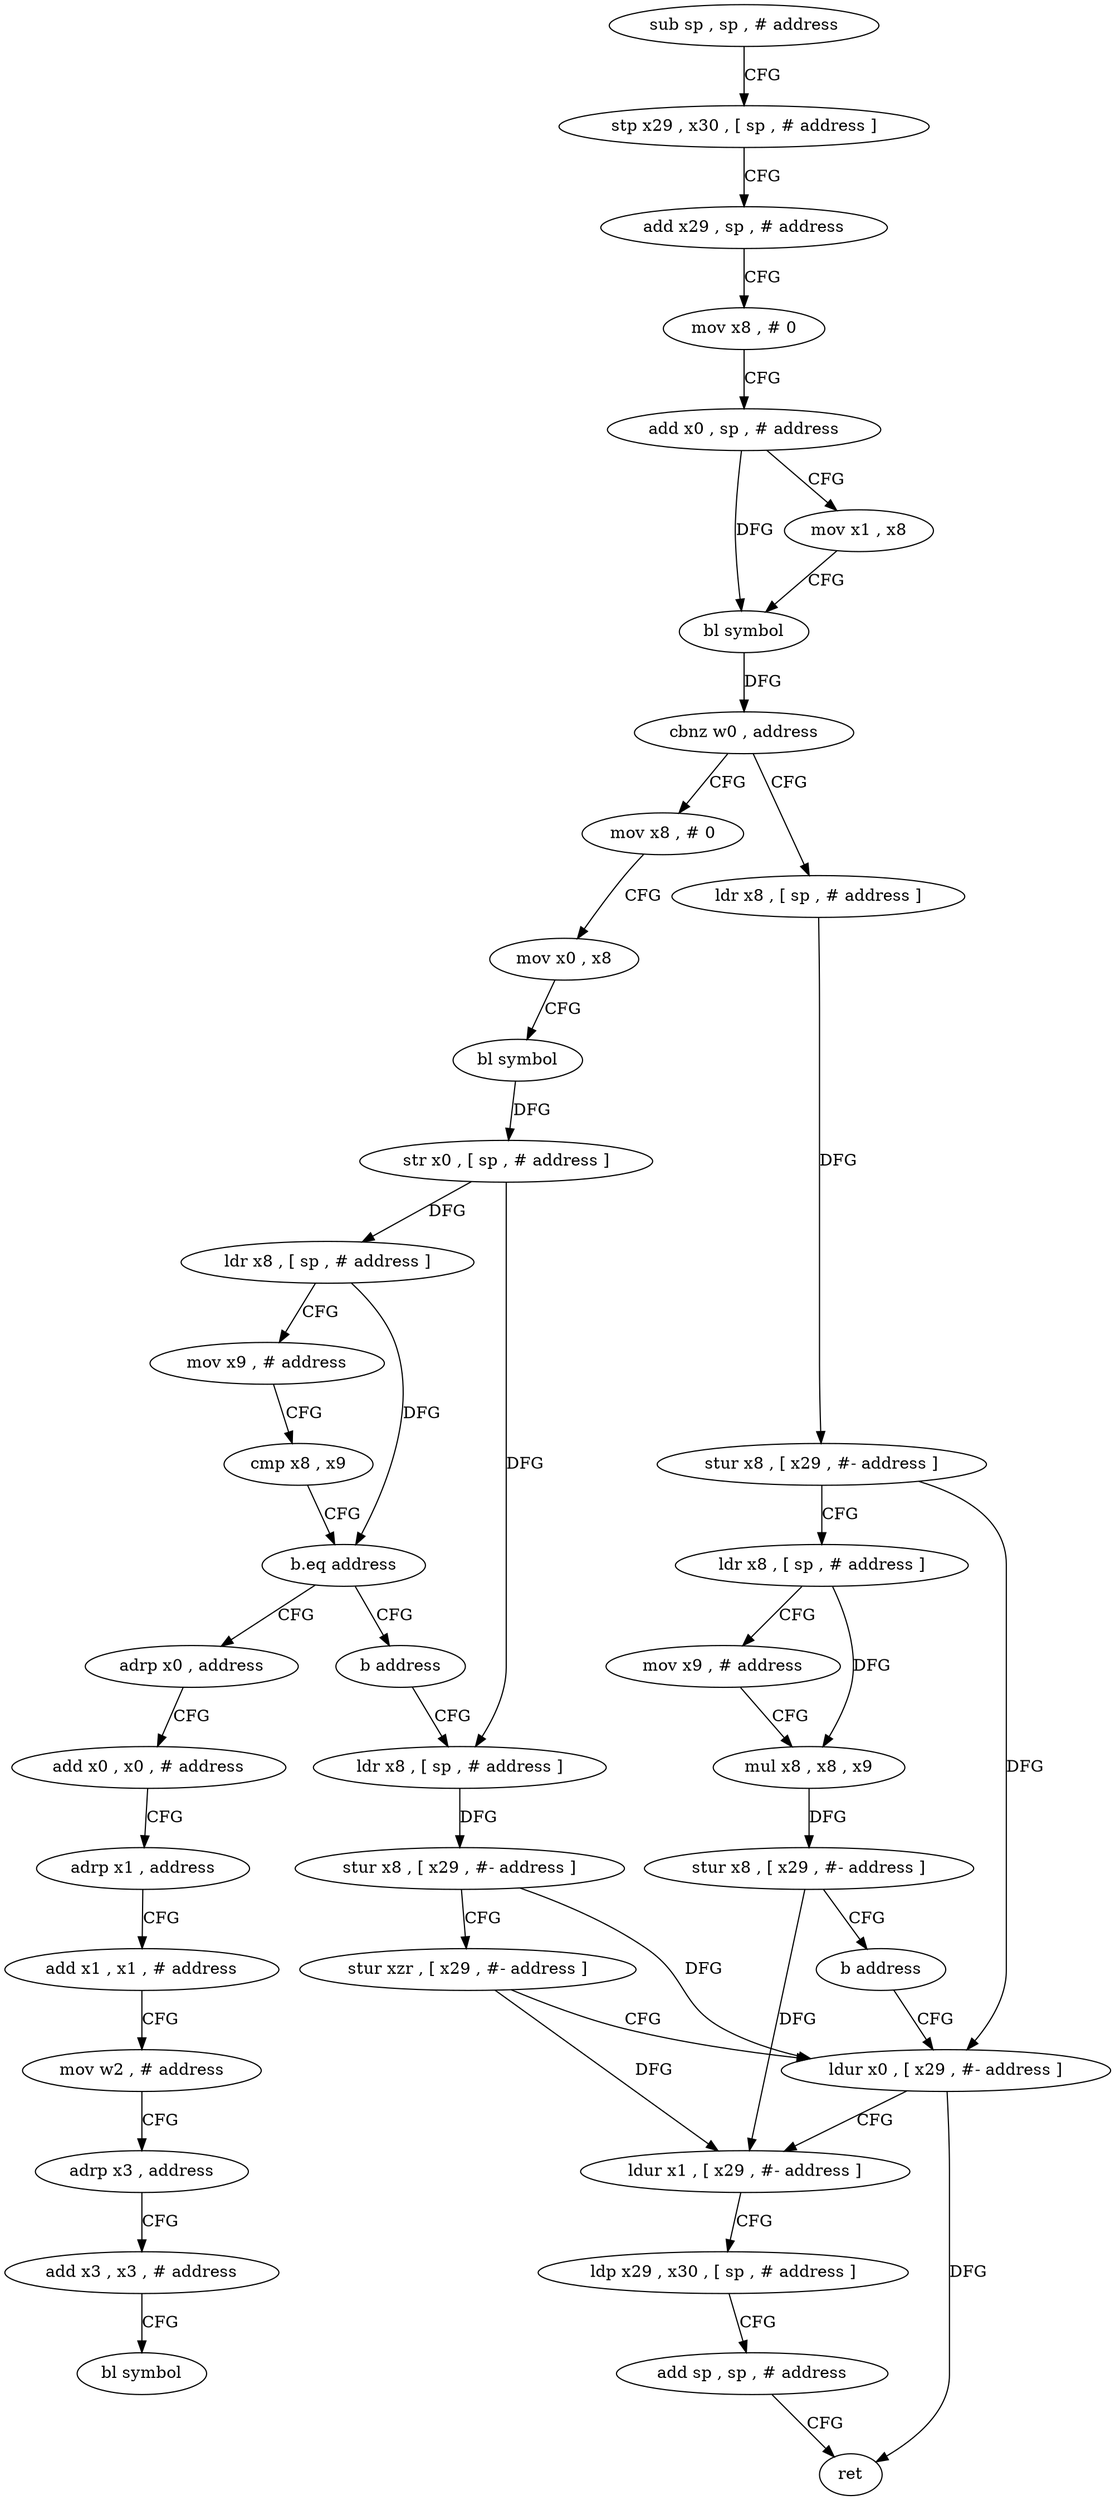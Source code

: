 digraph "func" {
"4250772" [label = "sub sp , sp , # address" ]
"4250776" [label = "stp x29 , x30 , [ sp , # address ]" ]
"4250780" [label = "add x29 , sp , # address" ]
"4250784" [label = "mov x8 , # 0" ]
"4250788" [label = "add x0 , sp , # address" ]
"4250792" [label = "mov x1 , x8" ]
"4250796" [label = "bl symbol" ]
"4250800" [label = "cbnz w0 , address" ]
"4250832" [label = "mov x8 , # 0" ]
"4250804" [label = "ldr x8 , [ sp , # address ]" ]
"4250836" [label = "mov x0 , x8" ]
"4250840" [label = "bl symbol" ]
"4250844" [label = "str x0 , [ sp , # address ]" ]
"4250848" [label = "ldr x8 , [ sp , # address ]" ]
"4250852" [label = "mov x9 , # address" ]
"4250856" [label = "cmp x8 , x9" ]
"4250860" [label = "b.eq address" ]
"4250868" [label = "adrp x0 , address" ]
"4250864" [label = "b address" ]
"4250808" [label = "stur x8 , [ x29 , #- address ]" ]
"4250812" [label = "ldr x8 , [ sp , # address ]" ]
"4250816" [label = "mov x9 , # address" ]
"4250820" [label = "mul x8 , x8 , x9" ]
"4250824" [label = "stur x8 , [ x29 , #- address ]" ]
"4250828" [label = "b address" ]
"4250912" [label = "ldur x0 , [ x29 , #- address ]" ]
"4250872" [label = "add x0 , x0 , # address" ]
"4250876" [label = "adrp x1 , address" ]
"4250880" [label = "add x1 , x1 , # address" ]
"4250884" [label = "mov w2 , # address" ]
"4250888" [label = "adrp x3 , address" ]
"4250892" [label = "add x3 , x3 , # address" ]
"4250896" [label = "bl symbol" ]
"4250900" [label = "ldr x8 , [ sp , # address ]" ]
"4250916" [label = "ldur x1 , [ x29 , #- address ]" ]
"4250920" [label = "ldp x29 , x30 , [ sp , # address ]" ]
"4250924" [label = "add sp , sp , # address" ]
"4250928" [label = "ret" ]
"4250904" [label = "stur x8 , [ x29 , #- address ]" ]
"4250908" [label = "stur xzr , [ x29 , #- address ]" ]
"4250772" -> "4250776" [ label = "CFG" ]
"4250776" -> "4250780" [ label = "CFG" ]
"4250780" -> "4250784" [ label = "CFG" ]
"4250784" -> "4250788" [ label = "CFG" ]
"4250788" -> "4250792" [ label = "CFG" ]
"4250788" -> "4250796" [ label = "DFG" ]
"4250792" -> "4250796" [ label = "CFG" ]
"4250796" -> "4250800" [ label = "DFG" ]
"4250800" -> "4250832" [ label = "CFG" ]
"4250800" -> "4250804" [ label = "CFG" ]
"4250832" -> "4250836" [ label = "CFG" ]
"4250804" -> "4250808" [ label = "DFG" ]
"4250836" -> "4250840" [ label = "CFG" ]
"4250840" -> "4250844" [ label = "DFG" ]
"4250844" -> "4250848" [ label = "DFG" ]
"4250844" -> "4250900" [ label = "DFG" ]
"4250848" -> "4250852" [ label = "CFG" ]
"4250848" -> "4250860" [ label = "DFG" ]
"4250852" -> "4250856" [ label = "CFG" ]
"4250856" -> "4250860" [ label = "CFG" ]
"4250860" -> "4250868" [ label = "CFG" ]
"4250860" -> "4250864" [ label = "CFG" ]
"4250868" -> "4250872" [ label = "CFG" ]
"4250864" -> "4250900" [ label = "CFG" ]
"4250808" -> "4250812" [ label = "CFG" ]
"4250808" -> "4250912" [ label = "DFG" ]
"4250812" -> "4250816" [ label = "CFG" ]
"4250812" -> "4250820" [ label = "DFG" ]
"4250816" -> "4250820" [ label = "CFG" ]
"4250820" -> "4250824" [ label = "DFG" ]
"4250824" -> "4250828" [ label = "CFG" ]
"4250824" -> "4250916" [ label = "DFG" ]
"4250828" -> "4250912" [ label = "CFG" ]
"4250912" -> "4250916" [ label = "CFG" ]
"4250912" -> "4250928" [ label = "DFG" ]
"4250872" -> "4250876" [ label = "CFG" ]
"4250876" -> "4250880" [ label = "CFG" ]
"4250880" -> "4250884" [ label = "CFG" ]
"4250884" -> "4250888" [ label = "CFG" ]
"4250888" -> "4250892" [ label = "CFG" ]
"4250892" -> "4250896" [ label = "CFG" ]
"4250900" -> "4250904" [ label = "DFG" ]
"4250916" -> "4250920" [ label = "CFG" ]
"4250920" -> "4250924" [ label = "CFG" ]
"4250924" -> "4250928" [ label = "CFG" ]
"4250904" -> "4250908" [ label = "CFG" ]
"4250904" -> "4250912" [ label = "DFG" ]
"4250908" -> "4250912" [ label = "CFG" ]
"4250908" -> "4250916" [ label = "DFG" ]
}
